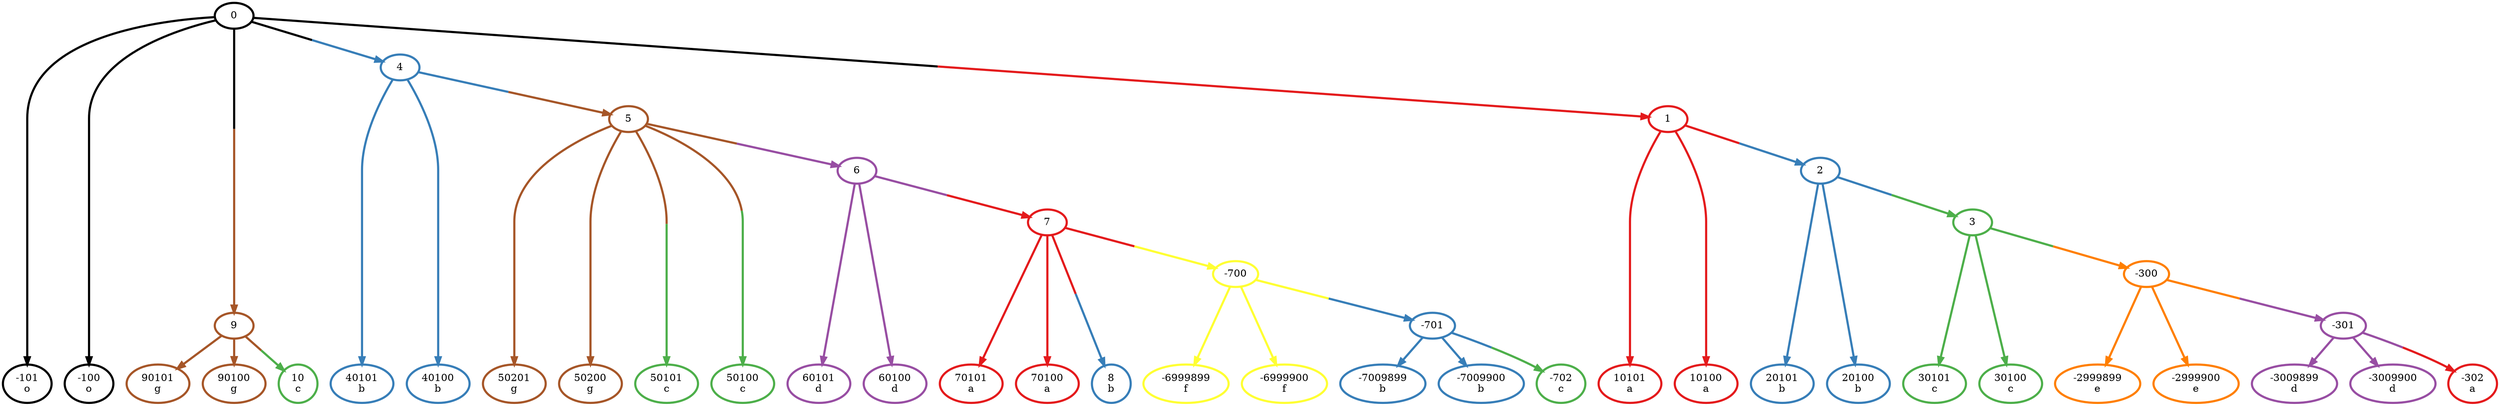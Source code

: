 digraph T {
	{
		rank=same
		44 [penwidth=3,colorscheme=set19,color=7,label="90101\ng"]
		43 [penwidth=3,colorscheme=set19,color=7,label="90100\ng"]
		42 [penwidth=3,colorscheme=set19,color=3,label="10\nc"]
		41 [penwidth=3,colorscheme=set19,color=2,label="-7009899\nb"]
		40 [penwidth=3,colorscheme=set19,color=2,label="-7009900\nb"]
		39 [penwidth=3,colorscheme=set19,color=3,label="-702\nc"]
		38 [penwidth=3,colorscheme=set19,color=6,label="-6999899\nf"]
		37 [penwidth=3,colorscheme=set19,color=6,label="-6999900\nf"]
		35 [penwidth=3,colorscheme=set19,color=1,label="70101\na"]
		34 [penwidth=3,colorscheme=set19,color=1,label="70100\na"]
		33 [penwidth=3,colorscheme=set19,color=2,label="8\nb"]
		31 [penwidth=3,colorscheme=set19,color=4,label="60101\nd"]
		30 [penwidth=3,colorscheme=set19,color=4,label="60100\nd"]
		28 [penwidth=3,colorscheme=set19,color=7,label="50201\ng"]
		27 [penwidth=3,colorscheme=set19,color=7,label="50200\ng"]
		26 [penwidth=3,colorscheme=set19,color=3,label="50101\nc"]
		25 [penwidth=3,colorscheme=set19,color=3,label="50100\nc"]
		23 [penwidth=3,colorscheme=set19,color=2,label="40101\nb"]
		22 [penwidth=3,colorscheme=set19,color=2,label="40100\nb"]
		20 [penwidth=3,colorscheme=set19,color=4,label="-3009899\nd"]
		19 [penwidth=3,colorscheme=set19,color=4,label="-3009900\nd"]
		18 [penwidth=3,colorscheme=set19,color=1,label="-302\na"]
		17 [penwidth=3,colorscheme=set19,color=5,label="-2999899\ne"]
		16 [penwidth=3,colorscheme=set19,color=5,label="-2999900\ne"]
		14 [penwidth=3,colorscheme=set19,color=3,label="30101\nc"]
		13 [penwidth=3,colorscheme=set19,color=3,label="30100\nc"]
		11 [penwidth=3,colorscheme=set19,color=2,label="20101\nb"]
		10 [penwidth=3,colorscheme=set19,color=2,label="20100\nb"]
		8 [penwidth=3,colorscheme=set19,color=1,label="10101\na"]
		7 [penwidth=3,colorscheme=set19,color=1,label="10100\na"]
		5 [penwidth=3,colorscheme=set19,color=11,label="-101\no"]
		4 [penwidth=3,colorscheme=set19,color=11,label="-100\no"]
	}
	36 [penwidth=3,colorscheme=set19,color=2,label="-701"]
	32 [penwidth=3,colorscheme=set19,color=6,label="-700"]
	29 [penwidth=3,colorscheme=set19,color=1,label="7"]
	24 [penwidth=3,colorscheme=set19,color=4,label="6"]
	21 [penwidth=3,colorscheme=set19,color=7,label="5"]
	15 [penwidth=3,colorscheme=set19,color=4,label="-301"]
	12 [penwidth=3,colorscheme=set19,color=5,label="-300"]
	9 [penwidth=3,colorscheme=set19,color=3,label="3"]
	6 [penwidth=3,colorscheme=set19,color=2,label="2"]
	3 [penwidth=3,colorscheme=set19,color=7,label="9"]
	2 [penwidth=3,colorscheme=set19,color=2,label="4"]
	1 [penwidth=3,colorscheme=set19,color=1,label="1"]
	0 [penwidth=3,colorscheme=set19,color=11,label="0"]
	36 -> 41 [penwidth=3,colorscheme=set19,color=2]
	36 -> 40 [penwidth=3,colorscheme=set19,color=2]
	36 -> 39 [penwidth=3,colorscheme=set19,color="2;0.5:3"]
	32 -> 38 [penwidth=3,colorscheme=set19,color=6]
	32 -> 37 [penwidth=3,colorscheme=set19,color=6]
	32 -> 36 [penwidth=3,colorscheme=set19,color="6;0.5:2"]
	29 -> 35 [penwidth=3,colorscheme=set19,color=1]
	29 -> 34 [penwidth=3,colorscheme=set19,color=1]
	29 -> 33 [penwidth=3,colorscheme=set19,color="1;0.5:2"]
	29 -> 32 [penwidth=3,colorscheme=set19,color="1;0.5:6"]
	24 -> 31 [penwidth=3,colorscheme=set19,color=4]
	24 -> 30 [penwidth=3,colorscheme=set19,color=4]
	24 -> 29 [penwidth=3,colorscheme=set19,color="4;0.5:1"]
	21 -> 28 [penwidth=3,colorscheme=set19,color=7]
	21 -> 27 [penwidth=3,colorscheme=set19,color=7]
	21 -> 26 [penwidth=3,colorscheme=set19,color="7;0.5:3"]
	21 -> 25 [penwidth=3,colorscheme=set19,color="7;0.5:3"]
	21 -> 24 [penwidth=3,colorscheme=set19,color="7;0.5:4"]
	15 -> 20 [penwidth=3,colorscheme=set19,color=4]
	15 -> 19 [penwidth=3,colorscheme=set19,color=4]
	15 -> 18 [penwidth=3,colorscheme=set19,color="4;0.5:1"]
	12 -> 17 [penwidth=3,colorscheme=set19,color=5]
	12 -> 16 [penwidth=3,colorscheme=set19,color=5]
	12 -> 15 [penwidth=3,colorscheme=set19,color="5;0.5:4"]
	9 -> 14 [penwidth=3,colorscheme=set19,color=3]
	9 -> 13 [penwidth=3,colorscheme=set19,color=3]
	9 -> 12 [penwidth=3,colorscheme=set19,color="3;0.5:5"]
	6 -> 11 [penwidth=3,colorscheme=set19,color=2]
	6 -> 10 [penwidth=3,colorscheme=set19,color=2]
	6 -> 9 [penwidth=3,colorscheme=set19,color="2;0.5:3"]
	3 -> 44 [penwidth=3,colorscheme=set19,color=7]
	3 -> 43 [penwidth=3,colorscheme=set19,color=7]
	3 -> 42 [penwidth=3,colorscheme=set19,color="7;0.5:3"]
	2 -> 23 [penwidth=3,colorscheme=set19,color=2]
	2 -> 22 [penwidth=3,colorscheme=set19,color=2]
	2 -> 21 [penwidth=3,colorscheme=set19,color="2;0.5:7"]
	1 -> 8 [penwidth=3,colorscheme=set19,color=1]
	1 -> 7 [penwidth=3,colorscheme=set19,color=1]
	1 -> 6 [penwidth=3,colorscheme=set19,color="1;0.5:2"]
	0 -> 5 [penwidth=3,colorscheme=set19,color=11]
	0 -> 4 [penwidth=3,colorscheme=set19,color=11]
	0 -> 3 [penwidth=3,colorscheme=set19,color="11;0.5:7"]
	0 -> 2 [penwidth=3,colorscheme=set19,color="11;0.5:2"]
	0 -> 1 [penwidth=3,colorscheme=set19,color="11;0.5:1"]
}
